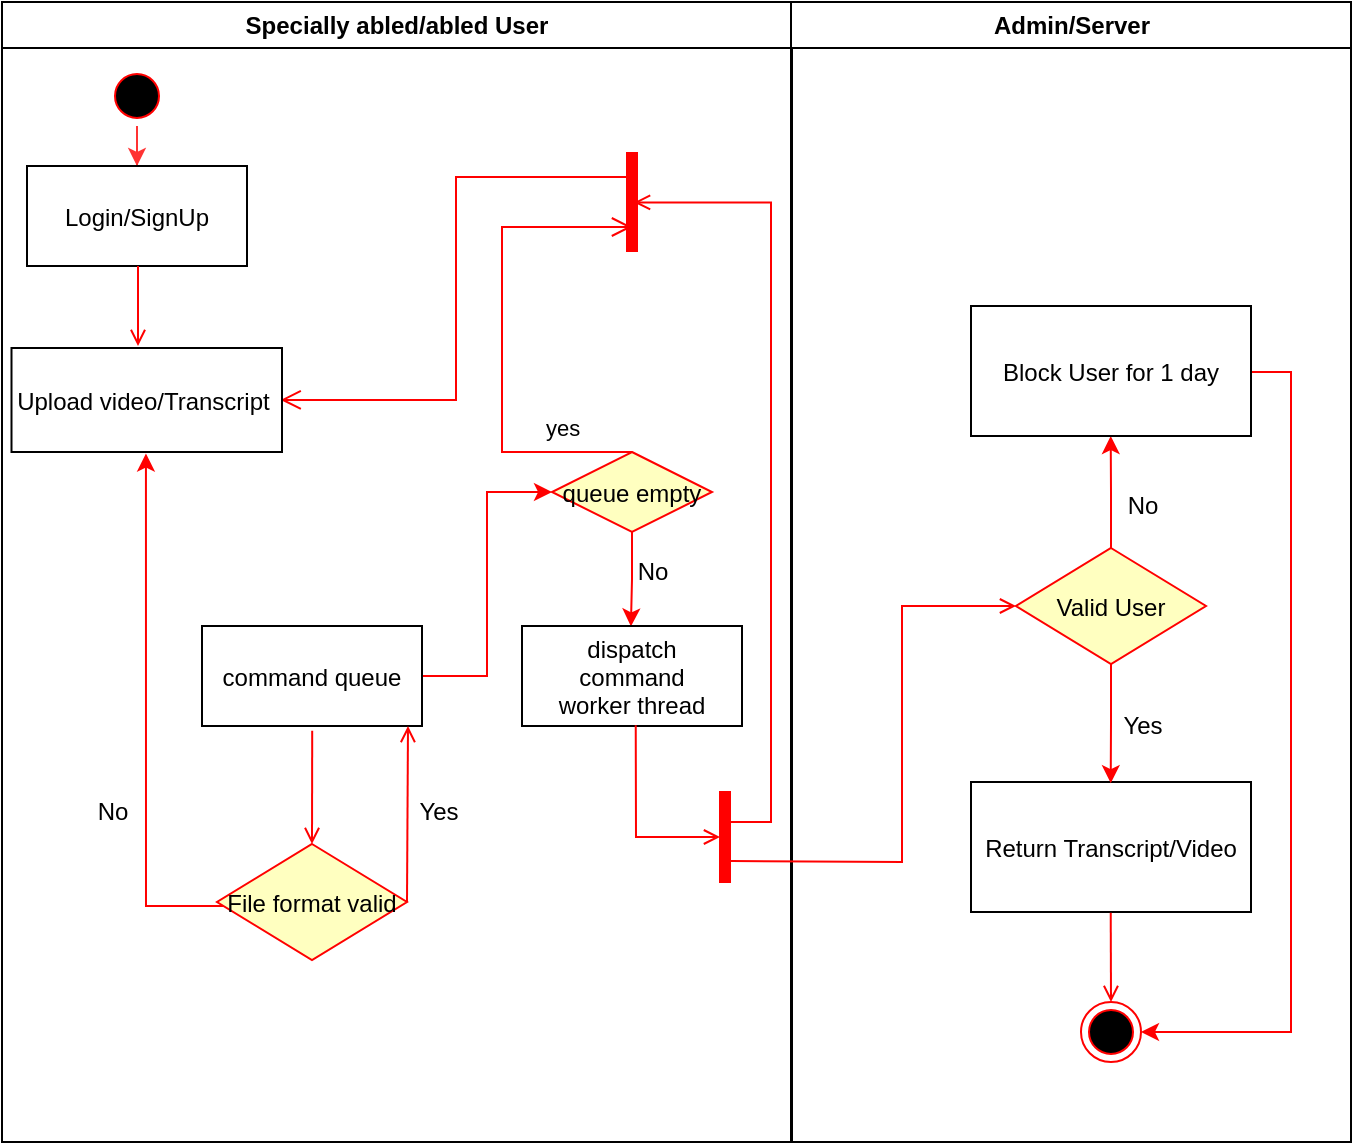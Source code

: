 <mxfile version="17.4.0" type="github">
  <diagram name="Page-1" id="e7e014a7-5840-1c2e-5031-d8a46d1fe8dd">
    <mxGraphModel dx="1038" dy="589" grid="1" gridSize="10" guides="1" tooltips="1" connect="1" arrows="1" fold="1" page="1" pageScale="1" pageWidth="1169" pageHeight="826" background="none" math="0" shadow="0">
      <root>
        <mxCell id="0" />
        <mxCell id="1" parent="0" />
        <mxCell id="3" value="Specially abled/abled User" style="swimlane;whiteSpace=wrap;startSize=23;" parent="1" vertex="1">
          <mxGeometry x="330" y="128" width="395" height="570" as="geometry" />
        </mxCell>
        <mxCell id="l80NcxrXkhRxcrSA4d5h-59" style="edgeStyle=orthogonalEdgeStyle;rounded=0;orthogonalLoop=1;jettySize=auto;html=1;entryX=0;entryY=0.5;entryDx=0;entryDy=0;strokeColor=#FF0000;" edge="1" parent="3" source="18" target="21">
          <mxGeometry relative="1" as="geometry" />
        </mxCell>
        <mxCell id="18" value="command queue" style="" parent="3" vertex="1">
          <mxGeometry x="100" y="312" width="110" height="50" as="geometry" />
        </mxCell>
        <mxCell id="l80NcxrXkhRxcrSA4d5h-43" style="edgeStyle=orthogonalEdgeStyle;rounded=0;orthogonalLoop=1;jettySize=auto;html=1;entryX=0.495;entryY=0.004;entryDx=0;entryDy=0;entryPerimeter=0;strokeColor=#FF0000;" edge="1" parent="3" source="21" target="30">
          <mxGeometry relative="1" as="geometry" />
        </mxCell>
        <mxCell id="21" value="queue empty" style="rhombus;fillColor=#ffffc0;strokeColor=#ff0000;" parent="3" vertex="1">
          <mxGeometry x="275" y="225" width="80" height="40" as="geometry" />
        </mxCell>
        <mxCell id="22" value="yes" style="edgeStyle=elbowEdgeStyle;elbow=horizontal;align=left;verticalAlign=bottom;endArrow=open;endSize=8;strokeColor=#FF0000;exitX=0.5;exitY=0;endFill=1;rounded=0;entryX=0.75;entryY=0.5;entryPerimeter=0" parent="3" source="21" target="25" edge="1">
          <mxGeometry x="-0.629" y="-3" relative="1" as="geometry">
            <mxPoint x="160" y="150" as="targetPoint" />
            <Array as="points">
              <mxPoint x="250" y="172" />
            </Array>
            <mxPoint as="offset" />
          </mxGeometry>
        </mxCell>
        <mxCell id="25" value="" style="shape=line;strokeWidth=6;strokeColor=#ff0000;rotation=90" parent="3" vertex="1">
          <mxGeometry x="290" y="92.5" width="50" height="15" as="geometry" />
        </mxCell>
        <mxCell id="26" value="" style="edgeStyle=elbowEdgeStyle;elbow=horizontal;verticalAlign=bottom;endArrow=open;endSize=8;strokeColor=#FF0000;endFill=1;rounded=0;entryX=0.995;entryY=0.499;entryDx=0;entryDy=0;entryPerimeter=0;exitX=0.25;exitY=0.5;exitDx=0;exitDy=0;exitPerimeter=0;" parent="3" source="25" target="8" edge="1">
          <mxGeometry x="130" y="90" as="geometry">
            <mxPoint x="130" y="135" as="targetPoint" />
            <mxPoint x="310" y="102" as="sourcePoint" />
          </mxGeometry>
        </mxCell>
        <mxCell id="30" value="dispatch&#xa;command&#xa;worker thread" style="" parent="3" vertex="1">
          <mxGeometry x="260" y="312" width="110" height="50" as="geometry" />
        </mxCell>
        <mxCell id="34" value="" style="whiteSpace=wrap;strokeColor=#FF0000;fillColor=#FF0000" parent="3" vertex="1">
          <mxGeometry x="359" y="395" width="5" height="45" as="geometry" />
        </mxCell>
        <mxCell id="41" value="" style="edgeStyle=elbowEdgeStyle;elbow=horizontal;entryX=0;entryY=0.5;strokeColor=#FF0000;endArrow=open;endFill=1;rounded=0;exitX=0.517;exitY=0.992;exitDx=0;exitDy=0;exitPerimeter=0;" parent="3" source="30" target="34" edge="1">
          <mxGeometry width="100" height="100" relative="1" as="geometry">
            <mxPoint x="195.5" y="382" as="sourcePoint" />
            <mxPoint x="160" y="380" as="targetPoint" />
            <Array as="points">
              <mxPoint x="317" y="392" />
            </Array>
          </mxGeometry>
        </mxCell>
        <mxCell id="8" value="Upload video/Transcript " style="" parent="3" vertex="1">
          <mxGeometry x="4.75" y="173" width="135.25" height="52" as="geometry" />
        </mxCell>
        <mxCell id="l80NcxrXkhRxcrSA4d5h-44" value="" style="edgeStyle=orthogonalEdgeStyle;rounded=0;orthogonalLoop=1;jettySize=auto;html=1;strokeColor=#FF3333;" edge="1" parent="3" source="5" target="7">
          <mxGeometry relative="1" as="geometry" />
        </mxCell>
        <mxCell id="5" value="" style="ellipse;shape=startState;fillColor=#000000;strokeColor=#ff0000;" parent="3" vertex="1">
          <mxGeometry x="52.5" y="32" width="30" height="30" as="geometry" />
        </mxCell>
        <mxCell id="7" value="Login/SignUp" style="" parent="3" vertex="1">
          <mxGeometry x="12.5" y="82" width="110" height="50" as="geometry" />
        </mxCell>
        <mxCell id="9" value="" style="endArrow=open;strokeColor=#FF0000;endFill=1;rounded=0;" parent="3" edge="1">
          <mxGeometry relative="1" as="geometry">
            <mxPoint x="68" y="132" as="sourcePoint" />
            <mxPoint x="68" y="172" as="targetPoint" />
          </mxGeometry>
        </mxCell>
        <mxCell id="l80NcxrXkhRxcrSA4d5h-47" style="edgeStyle=orthogonalEdgeStyle;rounded=0;orthogonalLoop=1;jettySize=auto;html=1;entryX=0.497;entryY=1.015;entryDx=0;entryDy=0;entryPerimeter=0;strokeColor=#FF0000;" edge="1" parent="3" source="bLAngsKjIzfg5CC1gIKU-43" target="8">
          <mxGeometry relative="1" as="geometry">
            <Array as="points">
              <mxPoint x="72" y="452" />
            </Array>
          </mxGeometry>
        </mxCell>
        <mxCell id="bLAngsKjIzfg5CC1gIKU-43" value="File format valid" style="rhombus;fillColor=#ffffc0;strokeColor=#ff0000;" parent="3" vertex="1">
          <mxGeometry x="107.5" y="421" width="95" height="58" as="geometry" />
        </mxCell>
        <mxCell id="bLAngsKjIzfg5CC1gIKU-44" value="" style="endArrow=open;strokeColor=#FF0000;endFill=1;rounded=0;entryX=0.5;entryY=0;entryDx=0;entryDy=0;exitX=0.501;exitY=1.048;exitDx=0;exitDy=0;exitPerimeter=0;" parent="3" source="18" target="bLAngsKjIzfg5CC1gIKU-43" edge="1">
          <mxGeometry relative="1" as="geometry">
            <mxPoint x="85" y="255" as="sourcePoint" />
            <mxPoint x="160" y="255.0" as="targetPoint" />
            <Array as="points" />
          </mxGeometry>
        </mxCell>
        <mxCell id="bLAngsKjIzfg5CC1gIKU-50" value="" style="endArrow=open;strokeColor=#FF0000;endFill=1;rounded=0;exitX=1;exitY=0.5;exitDx=0;exitDy=0;" parent="3" source="bLAngsKjIzfg5CC1gIKU-43" edge="1">
          <mxGeometry relative="1" as="geometry">
            <mxPoint x="85.11" y="387.4" as="sourcePoint" />
            <mxPoint x="203" y="362" as="targetPoint" />
            <Array as="points" />
          </mxGeometry>
        </mxCell>
        <mxCell id="bLAngsKjIzfg5CC1gIKU-49" value="Yes" style="text;html=1;align=center;verticalAlign=middle;resizable=0;points=[];autosize=1;strokeColor=none;fillColor=none;" parent="3" vertex="1">
          <mxGeometry x="202.5" y="395" width="30" height="20" as="geometry" />
        </mxCell>
        <mxCell id="l80NcxrXkhRxcrSA4d5h-48" value="No" style="text;html=1;align=center;verticalAlign=middle;resizable=0;points=[];autosize=1;strokeColor=none;fillColor=none;" vertex="1" parent="3">
          <mxGeometry x="40" y="395" width="30" height="20" as="geometry" />
        </mxCell>
        <mxCell id="l80NcxrXkhRxcrSA4d5h-60" value="No" style="text;html=1;align=center;verticalAlign=middle;resizable=0;points=[];autosize=1;strokeColor=none;fillColor=none;" vertex="1" parent="3">
          <mxGeometry x="310" y="275" width="30" height="20" as="geometry" />
        </mxCell>
        <mxCell id="4" value="Admin/Server" style="swimlane;whiteSpace=wrap" parent="1" vertex="1">
          <mxGeometry x="724.5" y="128" width="280" height="570" as="geometry" />
        </mxCell>
        <mxCell id="33" value="Return Transcript/Video" style="" parent="4" vertex="1">
          <mxGeometry x="90" y="390" width="140" height="65" as="geometry" />
        </mxCell>
        <mxCell id="35" value="" style="edgeStyle=elbowEdgeStyle;elbow=horizontal;strokeColor=#FF0000;endArrow=open;endFill=1;rounded=0;entryX=0.504;entryY=0.433;entryDx=0;entryDy=0;entryPerimeter=0;" parent="4" target="25" edge="1">
          <mxGeometry width="100" height="100" relative="1" as="geometry">
            <mxPoint x="-30" y="410" as="sourcePoint" />
            <mxPoint x="-74.5" y="100" as="targetPoint" />
            <Array as="points">
              <mxPoint x="-10" y="135" />
            </Array>
          </mxGeometry>
        </mxCell>
        <mxCell id="37" value="" style="edgeStyle=none;strokeColor=#FF0000;endArrow=open;endFill=1;rounded=0;entryX=0;entryY=0.5;entryDx=0;entryDy=0;" parent="4" edge="1" target="l80NcxrXkhRxcrSA4d5h-50">
          <mxGeometry width="100" height="100" relative="1" as="geometry">
            <mxPoint x="-30" y="429.5" as="sourcePoint" />
            <mxPoint x="72.7" y="204.175" as="targetPoint" />
            <Array as="points">
              <mxPoint x="55.5" y="430" />
              <mxPoint x="55.5" y="332" />
              <mxPoint x="55.5" y="302" />
            </Array>
          </mxGeometry>
        </mxCell>
        <mxCell id="38" value="" style="ellipse;shape=endState;fillColor=#000000;strokeColor=#ff0000" parent="4" vertex="1">
          <mxGeometry x="145" y="500" width="30" height="30" as="geometry" />
        </mxCell>
        <mxCell id="39" value="" style="endArrow=open;strokeColor=#FF0000;endFill=1;rounded=0;exitX=0.499;exitY=1.006;exitDx=0;exitDy=0;exitPerimeter=0;" parent="4" target="38" edge="1" source="33">
          <mxGeometry relative="1" as="geometry">
            <mxPoint x="145.5" y="462" as="sourcePoint" />
          </mxGeometry>
        </mxCell>
        <mxCell id="l80NcxrXkhRxcrSA4d5h-51" value="" style="edgeStyle=orthogonalEdgeStyle;rounded=0;orthogonalLoop=1;jettySize=auto;html=1;strokeColor=#FF0000;entryX=0.499;entryY=0.009;entryDx=0;entryDy=0;entryPerimeter=0;" edge="1" parent="4" source="l80NcxrXkhRxcrSA4d5h-50" target="33">
          <mxGeometry relative="1" as="geometry">
            <mxPoint x="160.5" y="422" as="targetPoint" />
          </mxGeometry>
        </mxCell>
        <mxCell id="l80NcxrXkhRxcrSA4d5h-54" value="" style="edgeStyle=orthogonalEdgeStyle;rounded=0;orthogonalLoop=1;jettySize=auto;html=1;strokeColor=#FF0000;entryX=0.499;entryY=1;entryDx=0;entryDy=0;entryPerimeter=0;" edge="1" parent="4" source="l80NcxrXkhRxcrSA4d5h-50" target="l80NcxrXkhRxcrSA4d5h-53">
          <mxGeometry relative="1" as="geometry">
            <mxPoint x="159.5" y="212" as="targetPoint" />
          </mxGeometry>
        </mxCell>
        <mxCell id="l80NcxrXkhRxcrSA4d5h-50" value="Valid User" style="rhombus;fillColor=#ffffc0;strokeColor=#ff0000;" vertex="1" parent="4">
          <mxGeometry x="112.5" y="273" width="95" height="58" as="geometry" />
        </mxCell>
        <mxCell id="l80NcxrXkhRxcrSA4d5h-52" value="Yes" style="text;html=1;align=center;verticalAlign=middle;resizable=0;points=[];autosize=1;strokeColor=none;fillColor=none;" vertex="1" parent="4">
          <mxGeometry x="160" y="352" width="30" height="20" as="geometry" />
        </mxCell>
        <mxCell id="l80NcxrXkhRxcrSA4d5h-55" value="No" style="text;html=1;align=center;verticalAlign=middle;resizable=0;points=[];autosize=1;strokeColor=none;fillColor=none;" vertex="1" parent="4">
          <mxGeometry x="160" y="242" width="30" height="20" as="geometry" />
        </mxCell>
        <mxCell id="l80NcxrXkhRxcrSA4d5h-56" style="edgeStyle=orthogonalEdgeStyle;rounded=0;orthogonalLoop=1;jettySize=auto;html=1;strokeColor=#FF0000;entryX=1;entryY=0.5;entryDx=0;entryDy=0;" edge="1" parent="4" target="38">
          <mxGeometry relative="1" as="geometry">
            <mxPoint x="255.5" y="512" as="targetPoint" />
            <mxPoint x="225.5" y="185" as="sourcePoint" />
            <Array as="points">
              <mxPoint x="250" y="185" />
              <mxPoint x="250" y="515" />
            </Array>
          </mxGeometry>
        </mxCell>
        <mxCell id="l80NcxrXkhRxcrSA4d5h-53" value="Block User for 1 day" style="" vertex="1" parent="4">
          <mxGeometry x="90" y="152" width="140" height="65" as="geometry" />
        </mxCell>
      </root>
    </mxGraphModel>
  </diagram>
</mxfile>
